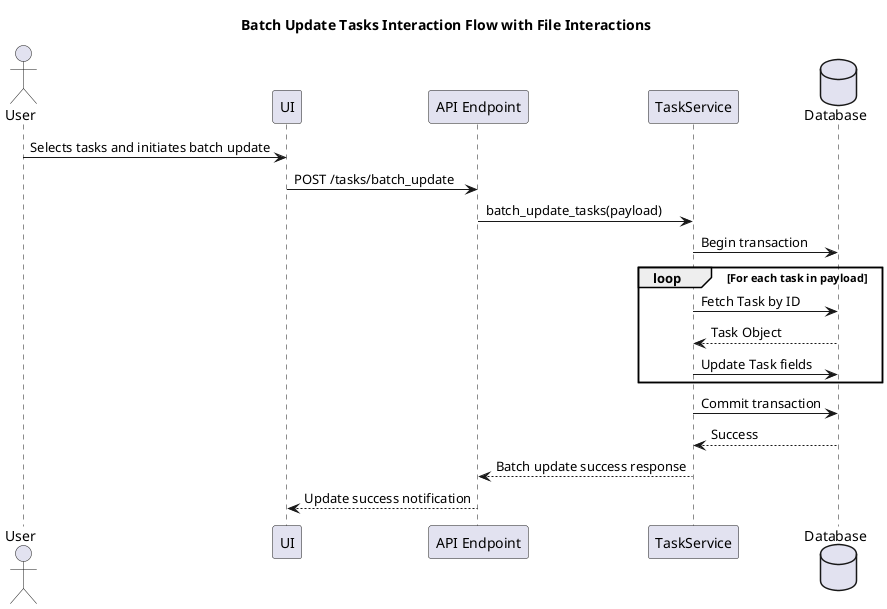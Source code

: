 @startuml name
title Batch Update Tasks Interaction Flow with File Interactions

actor User
participant "UI" as UI
participant "API Endpoint" as API
participant "TaskService" as Service
database "Database" as DB

User -> UI: Selects tasks and initiates batch update
UI -> API: POST /tasks/batch_update
API -> Service: batch_update_tasks(payload)
Service -> DB: Begin transaction
loop For each task in payload
    Service -> DB: Fetch Task by ID
    DB --> Service: Task Object
    Service -> DB: Update Task fields
end
Service -> DB: Commit transaction
DB --> Service: Success
Service --> API: Batch update success response
API --> UI: Update success notification
@enduml